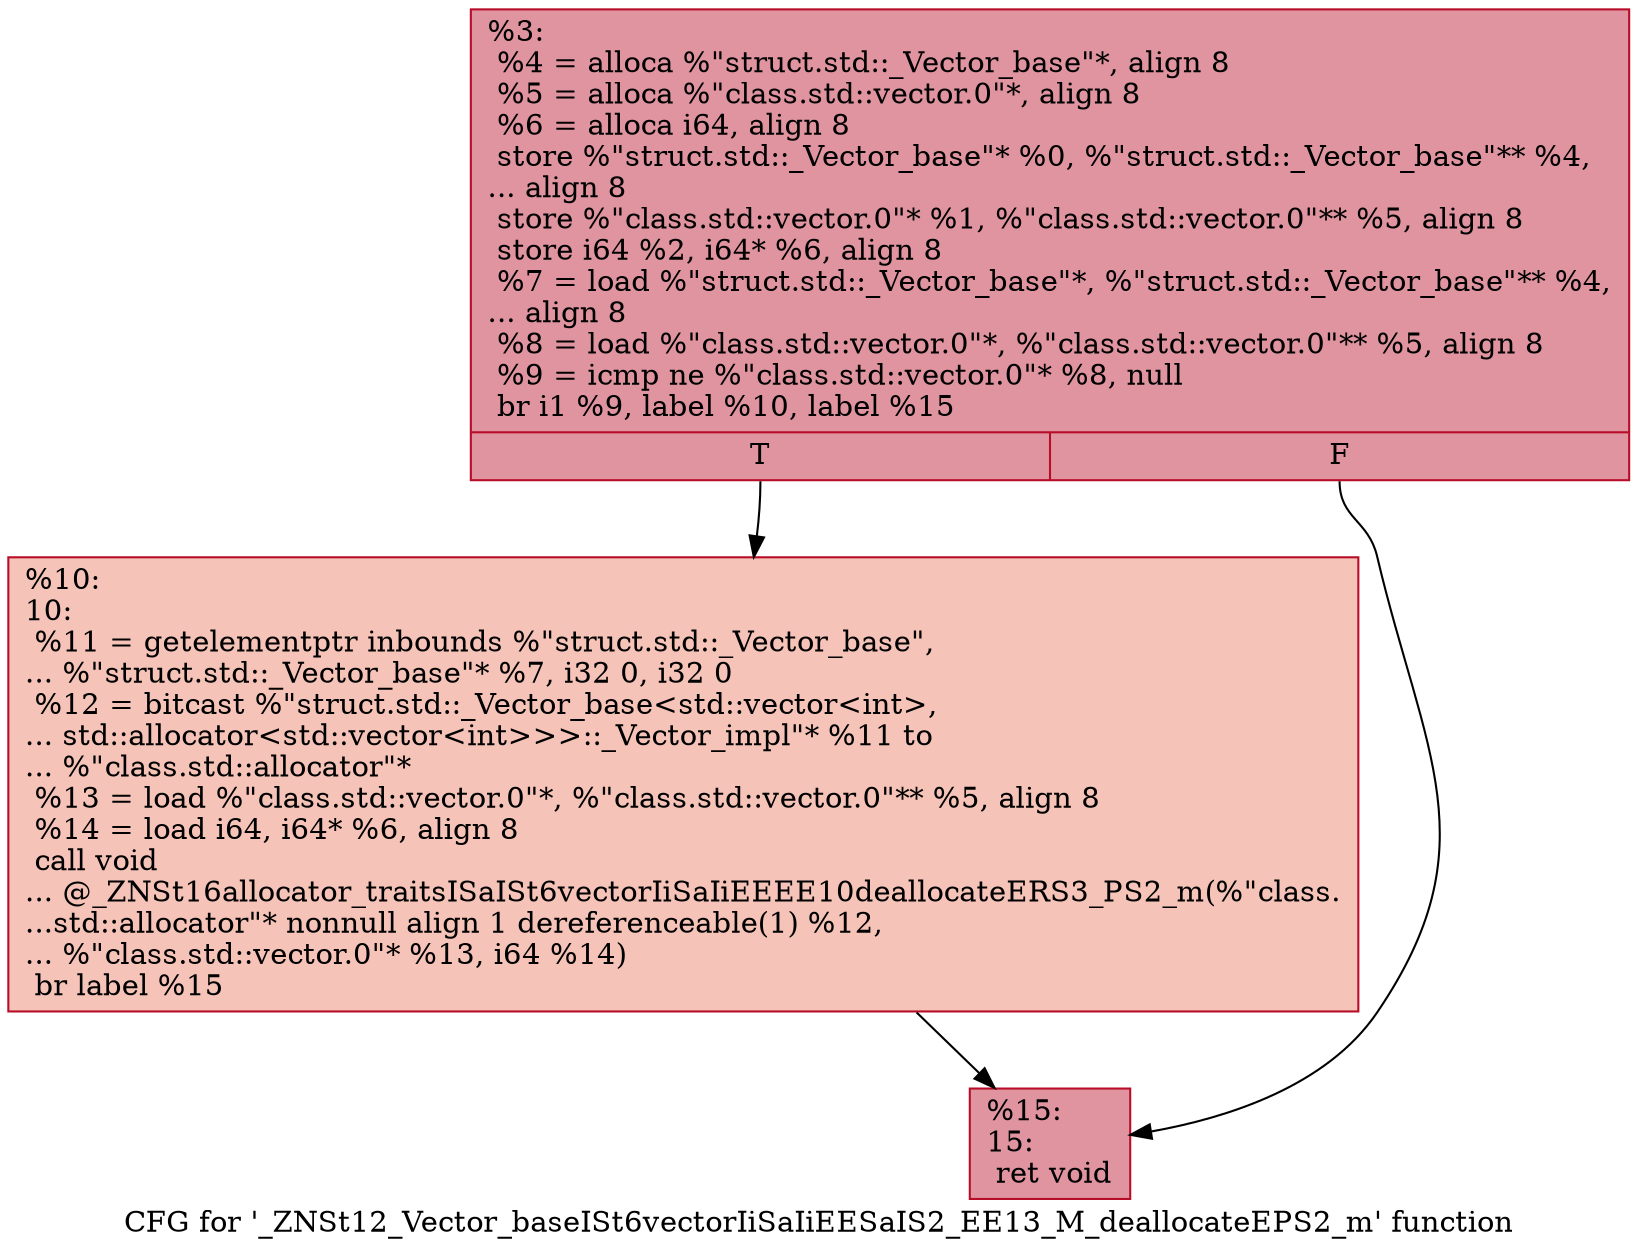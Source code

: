 digraph "CFG for '_ZNSt12_Vector_baseISt6vectorIiSaIiEESaIS2_EE13_M_deallocateEPS2_m' function" {
	label="CFG for '_ZNSt12_Vector_baseISt6vectorIiSaIiEESaIS2_EE13_M_deallocateEPS2_m' function";

	Node0x55aa9ab83e20 [shape=record,color="#b70d28ff", style=filled, fillcolor="#b70d2870",label="{%3:\l  %4 = alloca %\"struct.std::_Vector_base\"*, align 8\l  %5 = alloca %\"class.std::vector.0\"*, align 8\l  %6 = alloca i64, align 8\l  store %\"struct.std::_Vector_base\"* %0, %\"struct.std::_Vector_base\"** %4,\l... align 8\l  store %\"class.std::vector.0\"* %1, %\"class.std::vector.0\"** %5, align 8\l  store i64 %2, i64* %6, align 8\l  %7 = load %\"struct.std::_Vector_base\"*, %\"struct.std::_Vector_base\"** %4,\l... align 8\l  %8 = load %\"class.std::vector.0\"*, %\"class.std::vector.0\"** %5, align 8\l  %9 = icmp ne %\"class.std::vector.0\"* %8, null\l  br i1 %9, label %10, label %15\l|{<s0>T|<s1>F}}"];
	Node0x55aa9ab83e20:s0 -> Node0x55aa9ab83e70;
	Node0x55aa9ab83e20:s1 -> Node0x55aa9ab84460;
	Node0x55aa9ab83e70 [shape=record,color="#b70d28ff", style=filled, fillcolor="#e8765c70",label="{%10:\l10:                                               \l  %11 = getelementptr inbounds %\"struct.std::_Vector_base\",\l... %\"struct.std::_Vector_base\"* %7, i32 0, i32 0\l  %12 = bitcast %\"struct.std::_Vector_base\<std::vector\<int\>,\l... std::allocator\<std::vector\<int\>\>\>::_Vector_impl\"* %11 to\l... %\"class.std::allocator\"*\l  %13 = load %\"class.std::vector.0\"*, %\"class.std::vector.0\"** %5, align 8\l  %14 = load i64, i64* %6, align 8\l  call void\l... @_ZNSt16allocator_traitsISaISt6vectorIiSaIiEEEE10deallocateERS3_PS2_m(%\"class.\l...std::allocator\"* nonnull align 1 dereferenceable(1) %12,\l... %\"class.std::vector.0\"* %13, i64 %14)\l  br label %15\l}"];
	Node0x55aa9ab83e70 -> Node0x55aa9ab84460;
	Node0x55aa9ab84460 [shape=record,color="#b70d28ff", style=filled, fillcolor="#b70d2870",label="{%15:\l15:                                               \l  ret void\l}"];
}
